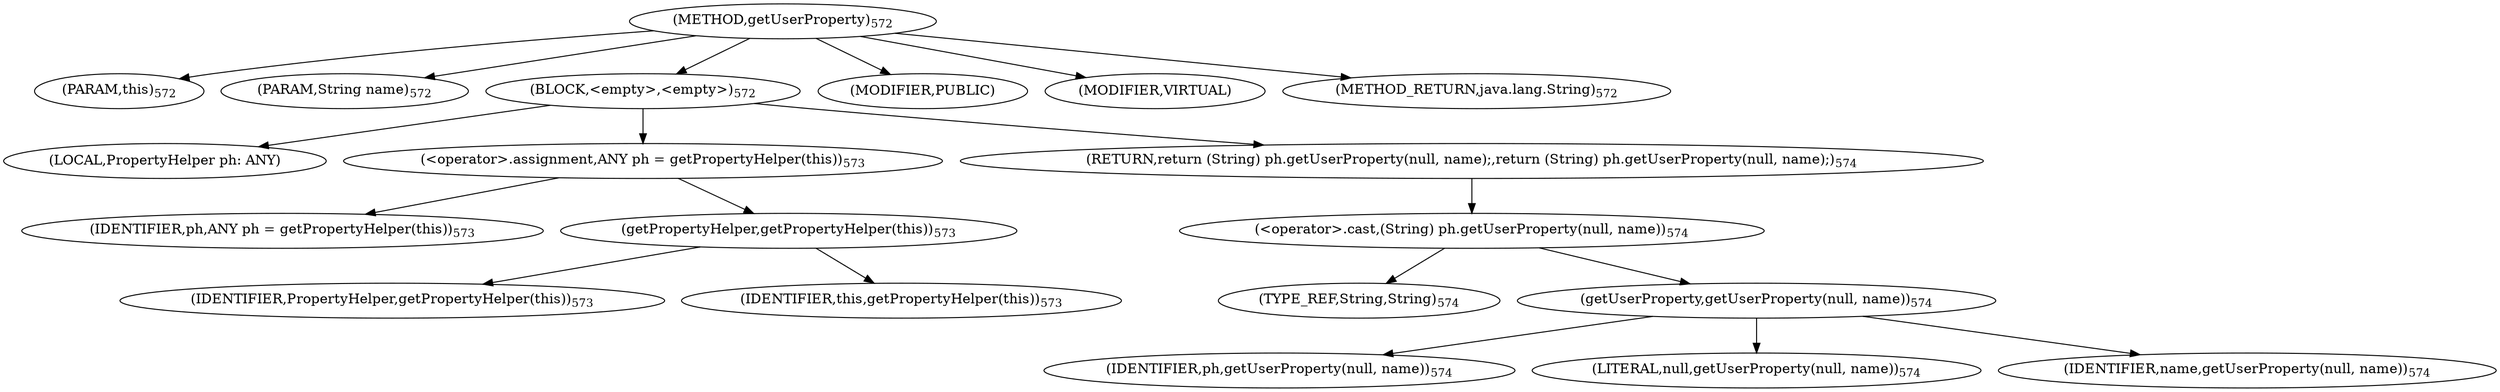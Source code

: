 digraph "getUserProperty" {  
"915" [label = <(METHOD,getUserProperty)<SUB>572</SUB>> ]
"49" [label = <(PARAM,this)<SUB>572</SUB>> ]
"916" [label = <(PARAM,String name)<SUB>572</SUB>> ]
"917" [label = <(BLOCK,&lt;empty&gt;,&lt;empty&gt;)<SUB>572</SUB>> ]
"918" [label = <(LOCAL,PropertyHelper ph: ANY)> ]
"919" [label = <(&lt;operator&gt;.assignment,ANY ph = getPropertyHelper(this))<SUB>573</SUB>> ]
"920" [label = <(IDENTIFIER,ph,ANY ph = getPropertyHelper(this))<SUB>573</SUB>> ]
"921" [label = <(getPropertyHelper,getPropertyHelper(this))<SUB>573</SUB>> ]
"922" [label = <(IDENTIFIER,PropertyHelper,getPropertyHelper(this))<SUB>573</SUB>> ]
"48" [label = <(IDENTIFIER,this,getPropertyHelper(this))<SUB>573</SUB>> ]
"923" [label = <(RETURN,return (String) ph.getUserProperty(null, name);,return (String) ph.getUserProperty(null, name);)<SUB>574</SUB>> ]
"924" [label = <(&lt;operator&gt;.cast,(String) ph.getUserProperty(null, name))<SUB>574</SUB>> ]
"925" [label = <(TYPE_REF,String,String)<SUB>574</SUB>> ]
"926" [label = <(getUserProperty,getUserProperty(null, name))<SUB>574</SUB>> ]
"927" [label = <(IDENTIFIER,ph,getUserProperty(null, name))<SUB>574</SUB>> ]
"928" [label = <(LITERAL,null,getUserProperty(null, name))<SUB>574</SUB>> ]
"929" [label = <(IDENTIFIER,name,getUserProperty(null, name))<SUB>574</SUB>> ]
"930" [label = <(MODIFIER,PUBLIC)> ]
"931" [label = <(MODIFIER,VIRTUAL)> ]
"932" [label = <(METHOD_RETURN,java.lang.String)<SUB>572</SUB>> ]
  "915" -> "49" 
  "915" -> "916" 
  "915" -> "917" 
  "915" -> "930" 
  "915" -> "931" 
  "915" -> "932" 
  "917" -> "918" 
  "917" -> "919" 
  "917" -> "923" 
  "919" -> "920" 
  "919" -> "921" 
  "921" -> "922" 
  "921" -> "48" 
  "923" -> "924" 
  "924" -> "925" 
  "924" -> "926" 
  "926" -> "927" 
  "926" -> "928" 
  "926" -> "929" 
}
